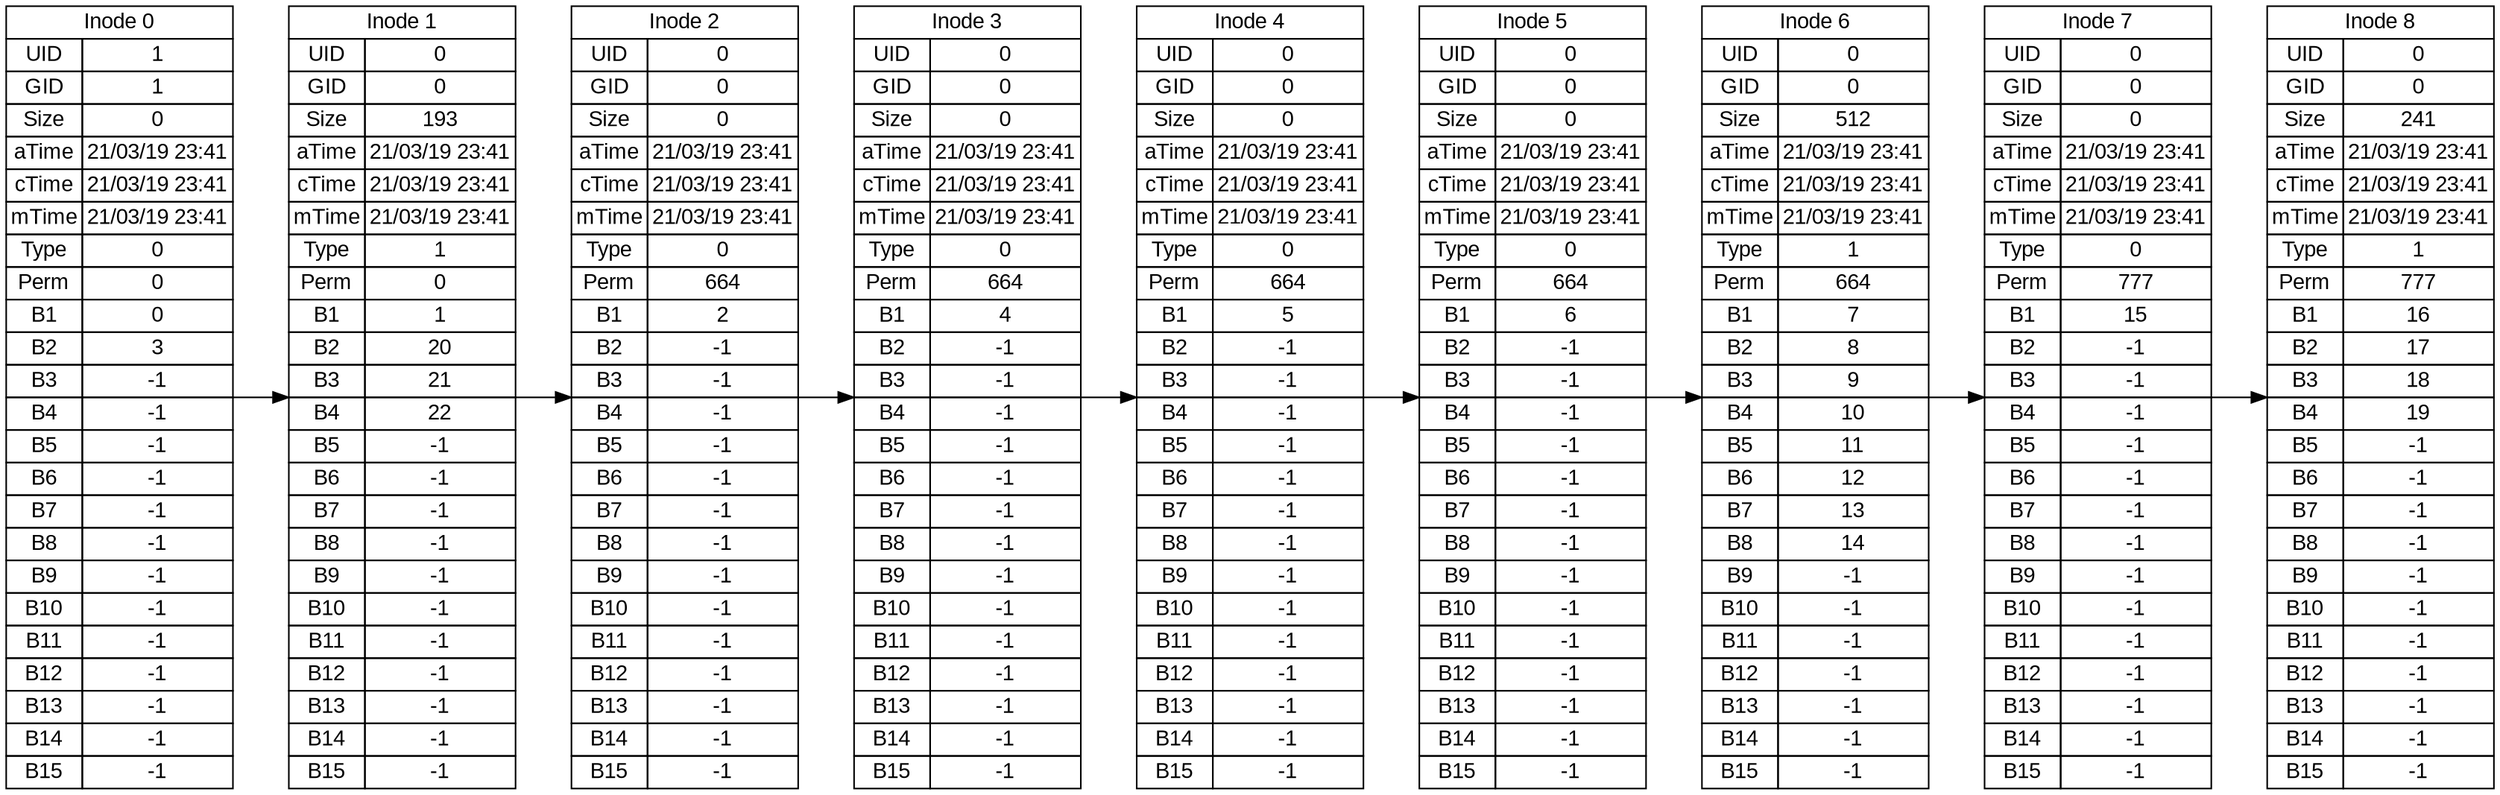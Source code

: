 digraph g {
rankdir = LR;
graph [fontname = "arial"];
node [fontname = "arial"];
edge [fontname = "arial"];
	in0 [shape=none, margin=0, label =<
		<table border="0" cellborder="1" cellspacing="0">
			<tr> <td colspan = "2">Inode 0</td> </tr>
			<tr> <td>UID</td> <td>1</td> </tr>
			<tr> <td>GID</td> <td>1</td> </tr>
			<tr> <td>Size</td> <td>0</td> </tr>
			<tr> <td>aTime</td> <td>21/03/19 23:41</td> </tr>
			<tr> <td>cTime</td> <td>21/03/19 23:41</td> </tr>
			<tr> <td>mTime</td> <td>21/03/19 23:41</td> </tr>
			<tr> <td>Type</td> <td>0</td> </tr>
			<tr> <td>Perm</td> <td>0</td> </tr>
			<tr> <td>B1</td> <td>0</td> </tr>
			<tr> <td>B2</td> <td>3</td> </tr>
			<tr> <td>B3</td> <td>-1</td> </tr>
			<tr> <td>B4</td> <td>-1</td> </tr>
			<tr> <td>B5</td> <td>-1</td> </tr>
			<tr> <td>B6</td> <td>-1</td> </tr>
			<tr> <td>B7</td> <td>-1</td> </tr>
			<tr> <td>B8</td> <td>-1</td> </tr>
			<tr> <td>B9</td> <td>-1</td> </tr>
			<tr> <td>B10</td> <td>-1</td> </tr>
			<tr> <td>B11</td> <td>-1</td> </tr>
			<tr> <td>B12</td> <td>-1</td> </tr>
			<tr> <td>B13</td> <td>-1</td> </tr>
			<tr> <td>B14</td> <td>-1</td> </tr>
			<tr> <td>B15</td> <td>-1</td> </tr>
	</table> >];

	in1 [shape=none, margin=0, label =<
		<table border="0" cellborder="1" cellspacing="0">
			<tr> <td colspan = "2">Inode 1</td> </tr>
			<tr> <td>UID</td> <td>0</td> </tr>
			<tr> <td>GID</td> <td>0</td> </tr>
			<tr> <td>Size</td> <td>193</td> </tr>
			<tr> <td>aTime</td> <td>21/03/19 23:41</td> </tr>
			<tr> <td>cTime</td> <td>21/03/19 23:41</td> </tr>
			<tr> <td>mTime</td> <td>21/03/19 23:41</td> </tr>
			<tr> <td>Type</td> <td>1</td> </tr>
			<tr> <td>Perm</td> <td>0</td> </tr>
			<tr> <td>B1</td> <td>1</td> </tr>
			<tr> <td>B2</td> <td>20</td> </tr>
			<tr> <td>B3</td> <td>21</td> </tr>
			<tr> <td>B4</td> <td>22</td> </tr>
			<tr> <td>B5</td> <td>-1</td> </tr>
			<tr> <td>B6</td> <td>-1</td> </tr>
			<tr> <td>B7</td> <td>-1</td> </tr>
			<tr> <td>B8</td> <td>-1</td> </tr>
			<tr> <td>B9</td> <td>-1</td> </tr>
			<tr> <td>B10</td> <td>-1</td> </tr>
			<tr> <td>B11</td> <td>-1</td> </tr>
			<tr> <td>B12</td> <td>-1</td> </tr>
			<tr> <td>B13</td> <td>-1</td> </tr>
			<tr> <td>B14</td> <td>-1</td> </tr>
			<tr> <td>B15</td> <td>-1</td> </tr>
	</table> >];

	in0 -> in1;
	in2 [shape=none, margin=0, label =<
		<table border="0" cellborder="1" cellspacing="0">
			<tr> <td colspan = "2">Inode 2</td> </tr>
			<tr> <td>UID</td> <td>0</td> </tr>
			<tr> <td>GID</td> <td>0</td> </tr>
			<tr> <td>Size</td> <td>0</td> </tr>
			<tr> <td>aTime</td> <td>21/03/19 23:41</td> </tr>
			<tr> <td>cTime</td> <td>21/03/19 23:41</td> </tr>
			<tr> <td>mTime</td> <td>21/03/19 23:41</td> </tr>
			<tr> <td>Type</td> <td>0</td> </tr>
			<tr> <td>Perm</td> <td>664</td> </tr>
			<tr> <td>B1</td> <td>2</td> </tr>
			<tr> <td>B2</td> <td>-1</td> </tr>
			<tr> <td>B3</td> <td>-1</td> </tr>
			<tr> <td>B4</td> <td>-1</td> </tr>
			<tr> <td>B5</td> <td>-1</td> </tr>
			<tr> <td>B6</td> <td>-1</td> </tr>
			<tr> <td>B7</td> <td>-1</td> </tr>
			<tr> <td>B8</td> <td>-1</td> </tr>
			<tr> <td>B9</td> <td>-1</td> </tr>
			<tr> <td>B10</td> <td>-1</td> </tr>
			<tr> <td>B11</td> <td>-1</td> </tr>
			<tr> <td>B12</td> <td>-1</td> </tr>
			<tr> <td>B13</td> <td>-1</td> </tr>
			<tr> <td>B14</td> <td>-1</td> </tr>
			<tr> <td>B15</td> <td>-1</td> </tr>
	</table> >];

	in1 -> in2;
	in3 [shape=none, margin=0, label =<
		<table border="0" cellborder="1" cellspacing="0">
			<tr> <td colspan = "2">Inode 3</td> </tr>
			<tr> <td>UID</td> <td>0</td> </tr>
			<tr> <td>GID</td> <td>0</td> </tr>
			<tr> <td>Size</td> <td>0</td> </tr>
			<tr> <td>aTime</td> <td>21/03/19 23:41</td> </tr>
			<tr> <td>cTime</td> <td>21/03/19 23:41</td> </tr>
			<tr> <td>mTime</td> <td>21/03/19 23:41</td> </tr>
			<tr> <td>Type</td> <td>0</td> </tr>
			<tr> <td>Perm</td> <td>664</td> </tr>
			<tr> <td>B1</td> <td>4</td> </tr>
			<tr> <td>B2</td> <td>-1</td> </tr>
			<tr> <td>B3</td> <td>-1</td> </tr>
			<tr> <td>B4</td> <td>-1</td> </tr>
			<tr> <td>B5</td> <td>-1</td> </tr>
			<tr> <td>B6</td> <td>-1</td> </tr>
			<tr> <td>B7</td> <td>-1</td> </tr>
			<tr> <td>B8</td> <td>-1</td> </tr>
			<tr> <td>B9</td> <td>-1</td> </tr>
			<tr> <td>B10</td> <td>-1</td> </tr>
			<tr> <td>B11</td> <td>-1</td> </tr>
			<tr> <td>B12</td> <td>-1</td> </tr>
			<tr> <td>B13</td> <td>-1</td> </tr>
			<tr> <td>B14</td> <td>-1</td> </tr>
			<tr> <td>B15</td> <td>-1</td> </tr>
	</table> >];

	in2 -> in3;
	in4 [shape=none, margin=0, label =<
		<table border="0" cellborder="1" cellspacing="0">
			<tr> <td colspan = "2">Inode 4</td> </tr>
			<tr> <td>UID</td> <td>0</td> </tr>
			<tr> <td>GID</td> <td>0</td> </tr>
			<tr> <td>Size</td> <td>0</td> </tr>
			<tr> <td>aTime</td> <td>21/03/19 23:41</td> </tr>
			<tr> <td>cTime</td> <td>21/03/19 23:41</td> </tr>
			<tr> <td>mTime</td> <td>21/03/19 23:41</td> </tr>
			<tr> <td>Type</td> <td>0</td> </tr>
			<tr> <td>Perm</td> <td>664</td> </tr>
			<tr> <td>B1</td> <td>5</td> </tr>
			<tr> <td>B2</td> <td>-1</td> </tr>
			<tr> <td>B3</td> <td>-1</td> </tr>
			<tr> <td>B4</td> <td>-1</td> </tr>
			<tr> <td>B5</td> <td>-1</td> </tr>
			<tr> <td>B6</td> <td>-1</td> </tr>
			<tr> <td>B7</td> <td>-1</td> </tr>
			<tr> <td>B8</td> <td>-1</td> </tr>
			<tr> <td>B9</td> <td>-1</td> </tr>
			<tr> <td>B10</td> <td>-1</td> </tr>
			<tr> <td>B11</td> <td>-1</td> </tr>
			<tr> <td>B12</td> <td>-1</td> </tr>
			<tr> <td>B13</td> <td>-1</td> </tr>
			<tr> <td>B14</td> <td>-1</td> </tr>
			<tr> <td>B15</td> <td>-1</td> </tr>
	</table> >];

	in3 -> in4;
	in5 [shape=none, margin=0, label =<
		<table border="0" cellborder="1" cellspacing="0">
			<tr> <td colspan = "2">Inode 5</td> </tr>
			<tr> <td>UID</td> <td>0</td> </tr>
			<tr> <td>GID</td> <td>0</td> </tr>
			<tr> <td>Size</td> <td>0</td> </tr>
			<tr> <td>aTime</td> <td>21/03/19 23:41</td> </tr>
			<tr> <td>cTime</td> <td>21/03/19 23:41</td> </tr>
			<tr> <td>mTime</td> <td>21/03/19 23:41</td> </tr>
			<tr> <td>Type</td> <td>0</td> </tr>
			<tr> <td>Perm</td> <td>664</td> </tr>
			<tr> <td>B1</td> <td>6</td> </tr>
			<tr> <td>B2</td> <td>-1</td> </tr>
			<tr> <td>B3</td> <td>-1</td> </tr>
			<tr> <td>B4</td> <td>-1</td> </tr>
			<tr> <td>B5</td> <td>-1</td> </tr>
			<tr> <td>B6</td> <td>-1</td> </tr>
			<tr> <td>B7</td> <td>-1</td> </tr>
			<tr> <td>B8</td> <td>-1</td> </tr>
			<tr> <td>B9</td> <td>-1</td> </tr>
			<tr> <td>B10</td> <td>-1</td> </tr>
			<tr> <td>B11</td> <td>-1</td> </tr>
			<tr> <td>B12</td> <td>-1</td> </tr>
			<tr> <td>B13</td> <td>-1</td> </tr>
			<tr> <td>B14</td> <td>-1</td> </tr>
			<tr> <td>B15</td> <td>-1</td> </tr>
	</table> >];

	in4 -> in5;
	in6 [shape=none, margin=0, label =<
		<table border="0" cellborder="1" cellspacing="0">
			<tr> <td colspan = "2">Inode 6</td> </tr>
			<tr> <td>UID</td> <td>0</td> </tr>
			<tr> <td>GID</td> <td>0</td> </tr>
			<tr> <td>Size</td> <td>512</td> </tr>
			<tr> <td>aTime</td> <td>21/03/19 23:41</td> </tr>
			<tr> <td>cTime</td> <td>21/03/19 23:41</td> </tr>
			<tr> <td>mTime</td> <td>21/03/19 23:41</td> </tr>
			<tr> <td>Type</td> <td>1</td> </tr>
			<tr> <td>Perm</td> <td>664</td> </tr>
			<tr> <td>B1</td> <td>7</td> </tr>
			<tr> <td>B2</td> <td>8</td> </tr>
			<tr> <td>B3</td> <td>9</td> </tr>
			<tr> <td>B4</td> <td>10</td> </tr>
			<tr> <td>B5</td> <td>11</td> </tr>
			<tr> <td>B6</td> <td>12</td> </tr>
			<tr> <td>B7</td> <td>13</td> </tr>
			<tr> <td>B8</td> <td>14</td> </tr>
			<tr> <td>B9</td> <td>-1</td> </tr>
			<tr> <td>B10</td> <td>-1</td> </tr>
			<tr> <td>B11</td> <td>-1</td> </tr>
			<tr> <td>B12</td> <td>-1</td> </tr>
			<tr> <td>B13</td> <td>-1</td> </tr>
			<tr> <td>B14</td> <td>-1</td> </tr>
			<tr> <td>B15</td> <td>-1</td> </tr>
	</table> >];

	in5 -> in6;
	in7 [shape=none, margin=0, label =<
		<table border="0" cellborder="1" cellspacing="0">
			<tr> <td colspan = "2">Inode 7</td> </tr>
			<tr> <td>UID</td> <td>0</td> </tr>
			<tr> <td>GID</td> <td>0</td> </tr>
			<tr> <td>Size</td> <td>0</td> </tr>
			<tr> <td>aTime</td> <td>21/03/19 23:41</td> </tr>
			<tr> <td>cTime</td> <td>21/03/19 23:41</td> </tr>
			<tr> <td>mTime</td> <td>21/03/19 23:41</td> </tr>
			<tr> <td>Type</td> <td>0</td> </tr>
			<tr> <td>Perm</td> <td>777</td> </tr>
			<tr> <td>B1</td> <td>15</td> </tr>
			<tr> <td>B2</td> <td>-1</td> </tr>
			<tr> <td>B3</td> <td>-1</td> </tr>
			<tr> <td>B4</td> <td>-1</td> </tr>
			<tr> <td>B5</td> <td>-1</td> </tr>
			<tr> <td>B6</td> <td>-1</td> </tr>
			<tr> <td>B7</td> <td>-1</td> </tr>
			<tr> <td>B8</td> <td>-1</td> </tr>
			<tr> <td>B9</td> <td>-1</td> </tr>
			<tr> <td>B10</td> <td>-1</td> </tr>
			<tr> <td>B11</td> <td>-1</td> </tr>
			<tr> <td>B12</td> <td>-1</td> </tr>
			<tr> <td>B13</td> <td>-1</td> </tr>
			<tr> <td>B14</td> <td>-1</td> </tr>
			<tr> <td>B15</td> <td>-1</td> </tr>
	</table> >];

	in6 -> in7;
	in8 [shape=none, margin=0, label =<
		<table border="0" cellborder="1" cellspacing="0">
			<tr> <td colspan = "2">Inode 8</td> </tr>
			<tr> <td>UID</td> <td>0</td> </tr>
			<tr> <td>GID</td> <td>0</td> </tr>
			<tr> <td>Size</td> <td>241</td> </tr>
			<tr> <td>aTime</td> <td>21/03/19 23:41</td> </tr>
			<tr> <td>cTime</td> <td>21/03/19 23:41</td> </tr>
			<tr> <td>mTime</td> <td>21/03/19 23:41</td> </tr>
			<tr> <td>Type</td> <td>1</td> </tr>
			<tr> <td>Perm</td> <td>777</td> </tr>
			<tr> <td>B1</td> <td>16</td> </tr>
			<tr> <td>B2</td> <td>17</td> </tr>
			<tr> <td>B3</td> <td>18</td> </tr>
			<tr> <td>B4</td> <td>19</td> </tr>
			<tr> <td>B5</td> <td>-1</td> </tr>
			<tr> <td>B6</td> <td>-1</td> </tr>
			<tr> <td>B7</td> <td>-1</td> </tr>
			<tr> <td>B8</td> <td>-1</td> </tr>
			<tr> <td>B9</td> <td>-1</td> </tr>
			<tr> <td>B10</td> <td>-1</td> </tr>
			<tr> <td>B11</td> <td>-1</td> </tr>
			<tr> <td>B12</td> <td>-1</td> </tr>
			<tr> <td>B13</td> <td>-1</td> </tr>
			<tr> <td>B14</td> <td>-1</td> </tr>
			<tr> <td>B15</td> <td>-1</td> </tr>
	</table> >];

	in7 -> in8;
}

